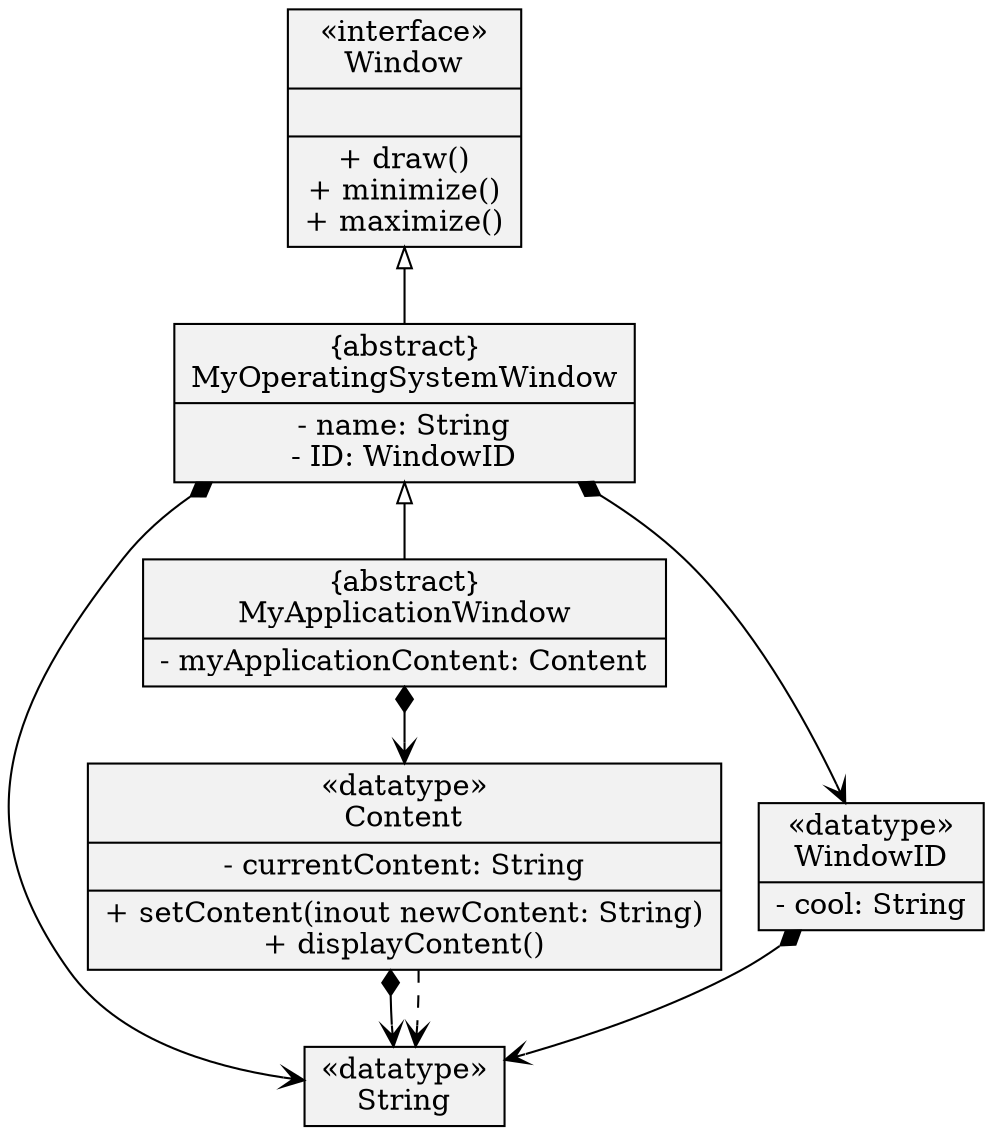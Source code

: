 digraph hierarchy {
node[shape=record,style=filled,fillcolor=gray95]
edge[dir="both", arrowtail="empty", arrowhead="empty", labeldistance="2.0"]
class0[label = "{ «datatype»\nString}"]
class1[label = "{ «interface»\nWindow||+ draw()\n+ minimize()\n+ maximize()\n}"]
class2[label = "{  ｛abstract｝\nMyOperatingSystemWindow|- name: String\n- ID: WindowID\n}"]
class3[label = "{  ｛abstract｝\nMyApplicationWindow|- myApplicationContent: Content\n}"]
class4[label = "{ «datatype»\nWindowID|- cool: String\n}"]
class5[label = "{ «datatype»\nContent|- currentContent: String\n|+ setContent(inout newContent: String)\n+ displayContent()\n}"]
class1->class2[arrowhead="none"]
class2->class3[arrowhead="none"]
class2->class0[arrowhead="vee", arrowtail="diamond"]
class2->class4[arrowhead="vee", arrowtail="diamond"]
class3->class5[arrowhead="vee", arrowtail="diamond"]
class4->class0[arrowhead="vee", arrowtail="diamond"]
class5->class0[arrowhead="vee", arrowtail="diamond"]
class5->class0[arrowhead="vee", arrowtail="none", style="dashed"]
}
